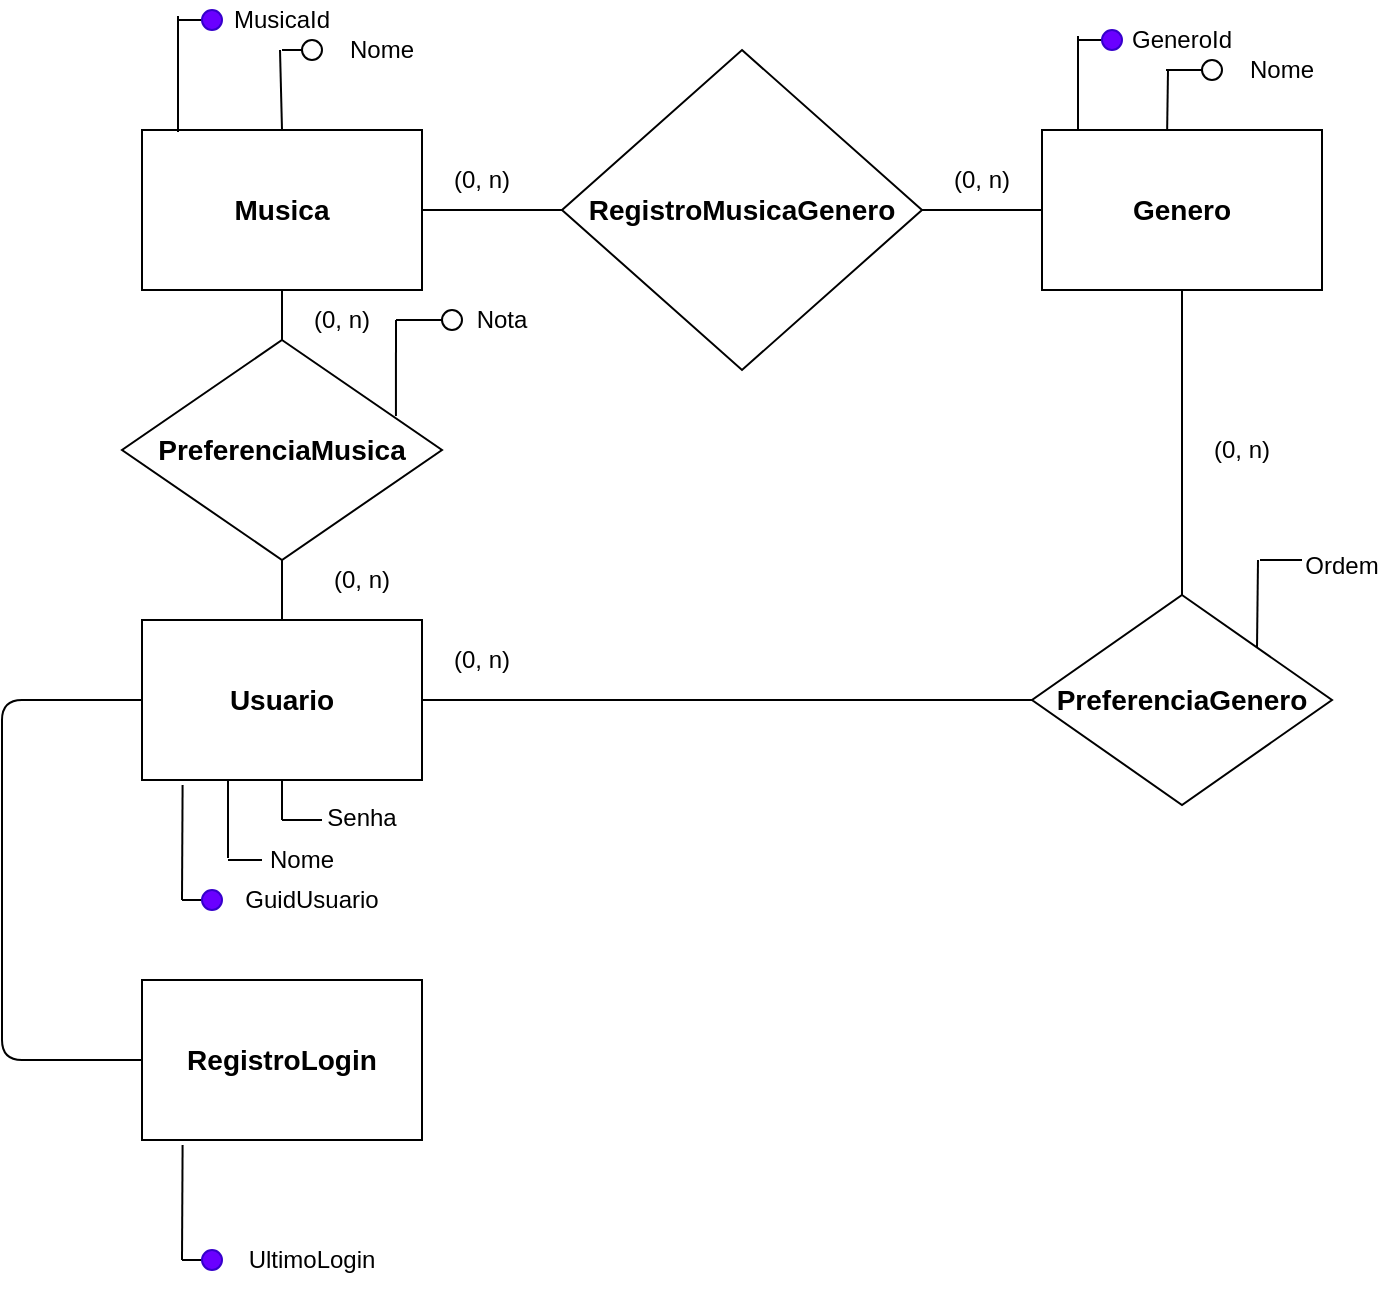 <mxfile version="13.10.0" type="device"><diagram id="xM9aT4mFsPqcHhzcdA56" name="Page-1"><mxGraphModel dx="1019" dy="519" grid="1" gridSize="10" guides="1" tooltips="1" connect="1" arrows="1" fold="1" page="1" pageScale="1" pageWidth="827" pageHeight="1169" math="0" shadow="0"><root><mxCell id="0"/><mxCell id="1" parent="0"/><mxCell id="AmQzhnqQPwW1cAxOt6va-2" value="&lt;b&gt;&lt;font style=&quot;font-size: 14px&quot;&gt;Musica&lt;/font&gt;&lt;/b&gt;" style="rounded=0;whiteSpace=wrap;html=1;" parent="1" vertex="1"><mxGeometry x="100" y="275" width="140" height="80" as="geometry"/></mxCell><mxCell id="AmQzhnqQPwW1cAxOt6va-3" value="" style="endArrow=none;html=1;endSize=5;" parent="1" edge="1"><mxGeometry width="50" height="50" relative="1" as="geometry"><mxPoint x="118" y="276" as="sourcePoint"/><mxPoint x="118" y="218" as="targetPoint"/></mxGeometry></mxCell><mxCell id="AmQzhnqQPwW1cAxOt6va-4" value="" style="endArrow=none;html=1;" parent="1" edge="1"><mxGeometry width="50" height="50" relative="1" as="geometry"><mxPoint x="130" y="220" as="sourcePoint"/><mxPoint x="118" y="220" as="targetPoint"/></mxGeometry></mxCell><mxCell id="AmQzhnqQPwW1cAxOt6va-6" value="" style="ellipse;whiteSpace=wrap;html=1;fillColor=#6a00ff;strokeColor=#3700CC;fontColor=#ffffff;" parent="1" vertex="1"><mxGeometry x="130" y="215" width="10" height="10" as="geometry"/></mxCell><mxCell id="AmQzhnqQPwW1cAxOt6va-7" value="MusicaId" style="text;html=1;strokeColor=none;fillColor=none;align=center;verticalAlign=middle;whiteSpace=wrap;rounded=0;" parent="1" vertex="1"><mxGeometry x="150" y="210" width="40" height="20" as="geometry"/></mxCell><mxCell id="AmQzhnqQPwW1cAxOt6va-10" value="" style="endArrow=none;html=1;endSize=5;exitX=0.5;exitY=0;exitDx=0;exitDy=0;" parent="1" source="AmQzhnqQPwW1cAxOt6va-2" edge="1"><mxGeometry width="50" height="50" relative="1" as="geometry"><mxPoint x="169" y="263" as="sourcePoint"/><mxPoint x="169" y="235" as="targetPoint"/></mxGeometry></mxCell><mxCell id="AmQzhnqQPwW1cAxOt6va-11" value="" style="endArrow=none;html=1;" parent="1" edge="1"><mxGeometry width="50" height="50" relative="1" as="geometry"><mxPoint x="170" y="235" as="sourcePoint"/><mxPoint x="180" y="235" as="targetPoint"/></mxGeometry></mxCell><mxCell id="AmQzhnqQPwW1cAxOt6va-12" value="" style="ellipse;whiteSpace=wrap;html=1;" parent="1" vertex="1"><mxGeometry x="180" y="230" width="10" height="10" as="geometry"/></mxCell><mxCell id="AmQzhnqQPwW1cAxOt6va-13" value="Nome" style="text;html=1;strokeColor=none;fillColor=none;align=center;verticalAlign=middle;whiteSpace=wrap;rounded=0;" parent="1" vertex="1"><mxGeometry x="200" y="225" width="40" height="20" as="geometry"/></mxCell><mxCell id="AmQzhnqQPwW1cAxOt6va-19" value="&lt;b&gt;&lt;font style=&quot;font-size: 14px&quot;&gt;RegistroMusicaGenero&lt;/font&gt;&lt;/b&gt;" style="rhombus;whiteSpace=wrap;html=1;" parent="1" vertex="1"><mxGeometry x="310" y="235" width="180" height="160" as="geometry"/></mxCell><mxCell id="AmQzhnqQPwW1cAxOt6va-25" value="&lt;b&gt;&lt;font style=&quot;font-size: 14px&quot;&gt;Genero&lt;/font&gt;&lt;/b&gt;" style="rounded=0;whiteSpace=wrap;html=1;" parent="1" vertex="1"><mxGeometry x="550" y="275" width="140" height="80" as="geometry"/></mxCell><mxCell id="AmQzhnqQPwW1cAxOt6va-26" value="" style="endArrow=none;html=1;endSize=5;" parent="1" edge="1"><mxGeometry width="50" height="50" relative="1" as="geometry"><mxPoint x="568" y="275" as="sourcePoint"/><mxPoint x="568" y="228" as="targetPoint"/></mxGeometry></mxCell><mxCell id="AmQzhnqQPwW1cAxOt6va-27" value="" style="endArrow=none;html=1;" parent="1" edge="1"><mxGeometry width="50" height="50" relative="1" as="geometry"><mxPoint x="580" y="230" as="sourcePoint"/><mxPoint x="568" y="230" as="targetPoint"/></mxGeometry></mxCell><mxCell id="AmQzhnqQPwW1cAxOt6va-28" value="" style="ellipse;whiteSpace=wrap;html=1;fillColor=#6a00ff;strokeColor=#3700CC;fontColor=#ffffff;" parent="1" vertex="1"><mxGeometry x="580" y="225" width="10" height="10" as="geometry"/></mxCell><mxCell id="AmQzhnqQPwW1cAxOt6va-29" value="GeneroId" style="text;html=1;strokeColor=none;fillColor=none;align=center;verticalAlign=middle;whiteSpace=wrap;rounded=0;" parent="1" vertex="1"><mxGeometry x="600" y="220" width="40" height="20" as="geometry"/></mxCell><mxCell id="AmQzhnqQPwW1cAxOt6va-30" value="" style="endArrow=none;html=1;endSize=5;exitX=0.447;exitY=-0.004;exitDx=0;exitDy=0;exitPerimeter=0;" parent="1" source="AmQzhnqQPwW1cAxOt6va-25" edge="1"><mxGeometry width="50" height="50" relative="1" as="geometry"><mxPoint x="619" y="273" as="sourcePoint"/><mxPoint x="613" y="245" as="targetPoint"/></mxGeometry></mxCell><mxCell id="AmQzhnqQPwW1cAxOt6va-31" value="" style="endArrow=none;html=1;" parent="1" edge="1"><mxGeometry width="50" height="50" relative="1" as="geometry"><mxPoint x="612" y="245" as="sourcePoint"/><mxPoint x="630" y="245" as="targetPoint"/></mxGeometry></mxCell><mxCell id="AmQzhnqQPwW1cAxOt6va-32" value="" style="ellipse;whiteSpace=wrap;html=1;" parent="1" vertex="1"><mxGeometry x="630" y="240" width="10" height="10" as="geometry"/></mxCell><mxCell id="AmQzhnqQPwW1cAxOt6va-33" value="Nome" style="text;html=1;strokeColor=none;fillColor=none;align=center;verticalAlign=middle;whiteSpace=wrap;rounded=0;" parent="1" vertex="1"><mxGeometry x="650" y="235" width="40" height="20" as="geometry"/></mxCell><mxCell id="AmQzhnqQPwW1cAxOt6va-34" value="" style="endArrow=none;html=1;exitX=1;exitY=0.5;exitDx=0;exitDy=0;entryX=0;entryY=0.5;entryDx=0;entryDy=0;" parent="1" source="AmQzhnqQPwW1cAxOt6va-2" target="AmQzhnqQPwW1cAxOt6va-19" edge="1"><mxGeometry width="50" height="50" relative="1" as="geometry"><mxPoint x="280" y="350" as="sourcePoint"/><mxPoint x="330" y="300" as="targetPoint"/></mxGeometry></mxCell><mxCell id="AmQzhnqQPwW1cAxOt6va-35" value="(0, n)" style="text;html=1;strokeColor=none;fillColor=none;align=center;verticalAlign=middle;whiteSpace=wrap;rounded=0;" parent="1" vertex="1"><mxGeometry x="500" y="290" width="40" height="20" as="geometry"/></mxCell><mxCell id="AmQzhnqQPwW1cAxOt6va-36" value="(0, n)" style="text;html=1;strokeColor=none;fillColor=none;align=center;verticalAlign=middle;whiteSpace=wrap;rounded=0;" parent="1" vertex="1"><mxGeometry x="250" y="290" width="40" height="20" as="geometry"/></mxCell><mxCell id="AmQzhnqQPwW1cAxOt6va-38" value="" style="endArrow=none;html=1;entryX=0;entryY=0.5;entryDx=0;entryDy=0;exitX=1;exitY=0.5;exitDx=0;exitDy=0;" parent="1" source="AmQzhnqQPwW1cAxOt6va-19" target="AmQzhnqQPwW1cAxOt6va-25" edge="1"><mxGeometry width="50" height="50" relative="1" as="geometry"><mxPoint x="280" y="350" as="sourcePoint"/><mxPoint x="330" y="300" as="targetPoint"/></mxGeometry></mxCell><mxCell id="AmQzhnqQPwW1cAxOt6va-40" value="&lt;b&gt;&lt;font style=&quot;font-size: 14px&quot;&gt;PreferenciaMusica&lt;/font&gt;&lt;/b&gt;" style="rhombus;whiteSpace=wrap;html=1;" parent="1" vertex="1"><mxGeometry x="90" y="380" width="160" height="110" as="geometry"/></mxCell><mxCell id="AmQzhnqQPwW1cAxOt6va-41" value="" style="endArrow=none;html=1;exitX=0.5;exitY=0;exitDx=0;exitDy=0;entryX=0.5;entryY=1;entryDx=0;entryDy=0;" parent="1" source="AmQzhnqQPwW1cAxOt6va-40" target="AmQzhnqQPwW1cAxOt6va-2" edge="1"><mxGeometry width="50" height="50" relative="1" as="geometry"><mxPoint x="230" y="460" as="sourcePoint"/><mxPoint x="280" y="410" as="targetPoint"/></mxGeometry></mxCell><mxCell id="AmQzhnqQPwW1cAxOt6va-42" value="(0, n)" style="text;html=1;strokeColor=none;fillColor=none;align=center;verticalAlign=middle;whiteSpace=wrap;rounded=0;" parent="1" vertex="1"><mxGeometry x="180" y="360" width="40" height="20" as="geometry"/></mxCell><mxCell id="AmQzhnqQPwW1cAxOt6va-44" value="" style="endArrow=none;html=1;exitX=0.856;exitY=0.346;exitDx=0;exitDy=0;exitPerimeter=0;" parent="1" source="AmQzhnqQPwW1cAxOt6va-40" edge="1"><mxGeometry width="50" height="50" relative="1" as="geometry"><mxPoint x="230" y="460" as="sourcePoint"/><mxPoint x="227" y="370" as="targetPoint"/></mxGeometry></mxCell><mxCell id="AmQzhnqQPwW1cAxOt6va-45" value="" style="endArrow=none;html=1;" parent="1" edge="1"><mxGeometry width="50" height="50" relative="1" as="geometry"><mxPoint x="250" y="370" as="sourcePoint"/><mxPoint x="227" y="370" as="targetPoint"/></mxGeometry></mxCell><mxCell id="AmQzhnqQPwW1cAxOt6va-46" value="" style="ellipse;whiteSpace=wrap;html=1;" parent="1" vertex="1"><mxGeometry x="250" y="365" width="10" height="10" as="geometry"/></mxCell><mxCell id="AmQzhnqQPwW1cAxOt6va-47" value="Nota" style="text;html=1;strokeColor=none;fillColor=none;align=center;verticalAlign=middle;whiteSpace=wrap;rounded=0;" parent="1" vertex="1"><mxGeometry x="260" y="360" width="40" height="20" as="geometry"/></mxCell><mxCell id="AmQzhnqQPwW1cAxOt6va-48" value="&lt;b&gt;&lt;font style=&quot;font-size: 14px&quot;&gt;Usuario&lt;/font&gt;&lt;/b&gt;" style="rounded=0;whiteSpace=wrap;html=1;" parent="1" vertex="1"><mxGeometry x="100" y="520" width="140" height="80" as="geometry"/></mxCell><mxCell id="AmQzhnqQPwW1cAxOt6va-49" value="" style="endArrow=none;html=1;exitX=0.5;exitY=1;exitDx=0;exitDy=0;" parent="1" source="AmQzhnqQPwW1cAxOt6va-40" edge="1"><mxGeometry width="50" height="50" relative="1" as="geometry"><mxPoint x="230" y="460" as="sourcePoint"/><mxPoint x="170" y="520" as="targetPoint"/></mxGeometry></mxCell><mxCell id="AmQzhnqQPwW1cAxOt6va-50" value="(0, n)" style="text;html=1;strokeColor=none;fillColor=none;align=center;verticalAlign=middle;whiteSpace=wrap;rounded=0;" parent="1" vertex="1"><mxGeometry x="190" y="490" width="40" height="20" as="geometry"/></mxCell><mxCell id="AmQzhnqQPwW1cAxOt6va-51" value="" style="endArrow=none;html=1;exitX=0.145;exitY=1.031;exitDx=0;exitDy=0;exitPerimeter=0;" parent="1" source="AmQzhnqQPwW1cAxOt6va-48" edge="1"><mxGeometry width="50" height="50" relative="1" as="geometry"><mxPoint x="230" y="460" as="sourcePoint"/><mxPoint x="120" y="660" as="targetPoint"/></mxGeometry></mxCell><mxCell id="AmQzhnqQPwW1cAxOt6va-52" value="" style="endArrow=none;html=1;" parent="1" edge="1"><mxGeometry width="50" height="50" relative="1" as="geometry"><mxPoint x="120" y="660" as="sourcePoint"/><mxPoint x="130" y="660" as="targetPoint"/></mxGeometry></mxCell><mxCell id="AmQzhnqQPwW1cAxOt6va-55" value="" style="ellipse;whiteSpace=wrap;html=1;fillColor=#6a00ff;strokeColor=#3700CC;fontColor=#ffffff;" parent="1" vertex="1"><mxGeometry x="130" y="655" width="10" height="10" as="geometry"/></mxCell><mxCell id="AmQzhnqQPwW1cAxOt6va-56" value="GuidUsuario" style="text;html=1;strokeColor=none;fillColor=none;align=center;verticalAlign=middle;whiteSpace=wrap;rounded=0;rotation=0;" parent="1" vertex="1"><mxGeometry x="165" y="645" width="40" height="30" as="geometry"/></mxCell><mxCell id="AmQzhnqQPwW1cAxOt6va-57" value="" style="endArrow=none;html=1;" parent="1" edge="1"><mxGeometry width="50" height="50" relative="1" as="geometry"><mxPoint x="143" y="600" as="sourcePoint"/><mxPoint x="143" y="639" as="targetPoint"/></mxGeometry></mxCell><mxCell id="AmQzhnqQPwW1cAxOt6va-58" value="" style="endArrow=none;html=1;" parent="1" edge="1"><mxGeometry width="50" height="50" relative="1" as="geometry"><mxPoint x="143" y="640" as="sourcePoint"/><mxPoint x="160" y="640" as="targetPoint"/></mxGeometry></mxCell><mxCell id="AmQzhnqQPwW1cAxOt6va-59" value="Nome" style="text;html=1;strokeColor=none;fillColor=none;align=center;verticalAlign=middle;whiteSpace=wrap;rounded=0;rotation=0;" parent="1" vertex="1"><mxGeometry x="160" y="625" width="40" height="30" as="geometry"/></mxCell><mxCell id="AmQzhnqQPwW1cAxOt6va-60" value="" style="endArrow=none;html=1;exitX=0.5;exitY=1;exitDx=0;exitDy=0;" parent="1" source="AmQzhnqQPwW1cAxOt6va-48" edge="1"><mxGeometry width="50" height="50" relative="1" as="geometry"><mxPoint x="230" y="580" as="sourcePoint"/><mxPoint x="170" y="620" as="targetPoint"/></mxGeometry></mxCell><mxCell id="AmQzhnqQPwW1cAxOt6va-61" value="" style="endArrow=none;html=1;" parent="1" edge="1"><mxGeometry width="50" height="50" relative="1" as="geometry"><mxPoint x="170" y="620" as="sourcePoint"/><mxPoint x="190" y="620" as="targetPoint"/></mxGeometry></mxCell><mxCell id="AmQzhnqQPwW1cAxOt6va-62" value="Senha" style="text;html=1;strokeColor=none;fillColor=none;align=center;verticalAlign=middle;whiteSpace=wrap;rounded=0;rotation=0;" parent="1" vertex="1"><mxGeometry x="190" y="604" width="40" height="30" as="geometry"/></mxCell><mxCell id="AmQzhnqQPwW1cAxOt6va-63" value="&lt;b&gt;&lt;font style=&quot;font-size: 14px&quot;&gt;PreferenciaGenero&lt;/font&gt;&lt;/b&gt;" style="rhombus;whiteSpace=wrap;html=1;" parent="1" vertex="1"><mxGeometry x="545" y="507.5" width="150" height="105" as="geometry"/></mxCell><mxCell id="AmQzhnqQPwW1cAxOt6va-64" value="(0, n)" style="text;html=1;strokeColor=none;fillColor=none;align=center;verticalAlign=middle;whiteSpace=wrap;rounded=0;" parent="1" vertex="1"><mxGeometry x="250" y="530" width="40" height="20" as="geometry"/></mxCell><mxCell id="AmQzhnqQPwW1cAxOt6va-65" value="" style="endArrow=none;html=1;exitX=1;exitY=0.5;exitDx=0;exitDy=0;entryX=0;entryY=0.5;entryDx=0;entryDy=0;" parent="1" source="AmQzhnqQPwW1cAxOt6va-48" target="AmQzhnqQPwW1cAxOt6va-63" edge="1"><mxGeometry width="50" height="50" relative="1" as="geometry"><mxPoint x="230" y="510" as="sourcePoint"/><mxPoint x="280" y="460" as="targetPoint"/></mxGeometry></mxCell><mxCell id="AmQzhnqQPwW1cAxOt6va-66" value="" style="endArrow=none;html=1;entryX=0.5;entryY=1;entryDx=0;entryDy=0;exitX=0.5;exitY=0;exitDx=0;exitDy=0;" parent="1" source="AmQzhnqQPwW1cAxOt6va-63" target="AmQzhnqQPwW1cAxOt6va-25" edge="1"><mxGeometry width="50" height="50" relative="1" as="geometry"><mxPoint x="620" y="500" as="sourcePoint"/><mxPoint x="280" y="460" as="targetPoint"/></mxGeometry></mxCell><mxCell id="AmQzhnqQPwW1cAxOt6va-67" value="(0, n)" style="text;html=1;strokeColor=none;fillColor=none;align=center;verticalAlign=middle;whiteSpace=wrap;rounded=0;" parent="1" vertex="1"><mxGeometry x="630" y="425" width="40" height="20" as="geometry"/></mxCell><mxCell id="AmQzhnqQPwW1cAxOt6va-68" value="" style="endArrow=none;html=1;exitX=1;exitY=0;exitDx=0;exitDy=0;" parent="1" source="AmQzhnqQPwW1cAxOt6va-63" edge="1"><mxGeometry width="50" height="50" relative="1" as="geometry"><mxPoint x="230" y="510" as="sourcePoint"/><mxPoint x="658" y="490" as="targetPoint"/></mxGeometry></mxCell><mxCell id="AmQzhnqQPwW1cAxOt6va-69" value="" style="endArrow=none;html=1;" parent="1" edge="1"><mxGeometry width="50" height="50" relative="1" as="geometry"><mxPoint x="659" y="490" as="sourcePoint"/><mxPoint x="680" y="490" as="targetPoint"/></mxGeometry></mxCell><mxCell id="AmQzhnqQPwW1cAxOt6va-70" value="Ordem" style="text;html=1;strokeColor=none;fillColor=none;align=center;verticalAlign=middle;whiteSpace=wrap;rounded=0;rotation=0;" parent="1" vertex="1"><mxGeometry x="680" y="477.5" width="40" height="30" as="geometry"/></mxCell><mxCell id="-eXBPN4NcPmA-uH5Dlmz-5" value="&lt;b&gt;&lt;font style=&quot;font-size: 14px&quot;&gt;RegistroLogin&lt;/font&gt;&lt;/b&gt;" style="rounded=0;whiteSpace=wrap;html=1;" vertex="1" parent="1"><mxGeometry x="100" y="700" width="140" height="80" as="geometry"/></mxCell><mxCell id="-eXBPN4NcPmA-uH5Dlmz-6" value="" style="endArrow=none;html=1;exitX=0.145;exitY=1.031;exitDx=0;exitDy=0;exitPerimeter=0;" edge="1" parent="1" source="-eXBPN4NcPmA-uH5Dlmz-5"><mxGeometry width="50" height="50" relative="1" as="geometry"><mxPoint x="230" y="640" as="sourcePoint"/><mxPoint x="120" y="840" as="targetPoint"/></mxGeometry></mxCell><mxCell id="-eXBPN4NcPmA-uH5Dlmz-7" value="" style="endArrow=none;html=1;" edge="1" parent="1"><mxGeometry width="50" height="50" relative="1" as="geometry"><mxPoint x="120" y="840" as="sourcePoint"/><mxPoint x="130" y="840" as="targetPoint"/></mxGeometry></mxCell><mxCell id="-eXBPN4NcPmA-uH5Dlmz-8" value="" style="ellipse;whiteSpace=wrap;html=1;fillColor=#6a00ff;strokeColor=#3700CC;fontColor=#ffffff;" vertex="1" parent="1"><mxGeometry x="130" y="835" width="10" height="10" as="geometry"/></mxCell><mxCell id="-eXBPN4NcPmA-uH5Dlmz-15" value="" style="endArrow=none;html=1;entryX=0;entryY=0.5;entryDx=0;entryDy=0;exitX=0;exitY=0.5;exitDx=0;exitDy=0;" edge="1" parent="1" source="-eXBPN4NcPmA-uH5Dlmz-5" target="AmQzhnqQPwW1cAxOt6va-48"><mxGeometry width="50" height="50" relative="1" as="geometry"><mxPoint x="390" y="740" as="sourcePoint"/><mxPoint x="440" y="690" as="targetPoint"/><Array as="points"><mxPoint x="30" y="740"/><mxPoint x="30" y="660"/><mxPoint x="30" y="560"/></Array></mxGeometry></mxCell><mxCell id="-eXBPN4NcPmA-uH5Dlmz-16" value="UltimoLogin" style="text;html=1;strokeColor=none;fillColor=none;align=center;verticalAlign=middle;whiteSpace=wrap;rounded=0;rotation=0;" vertex="1" parent="1"><mxGeometry x="165" y="825" width="40" height="30" as="geometry"/></mxCell></root></mxGraphModel></diagram></mxfile>